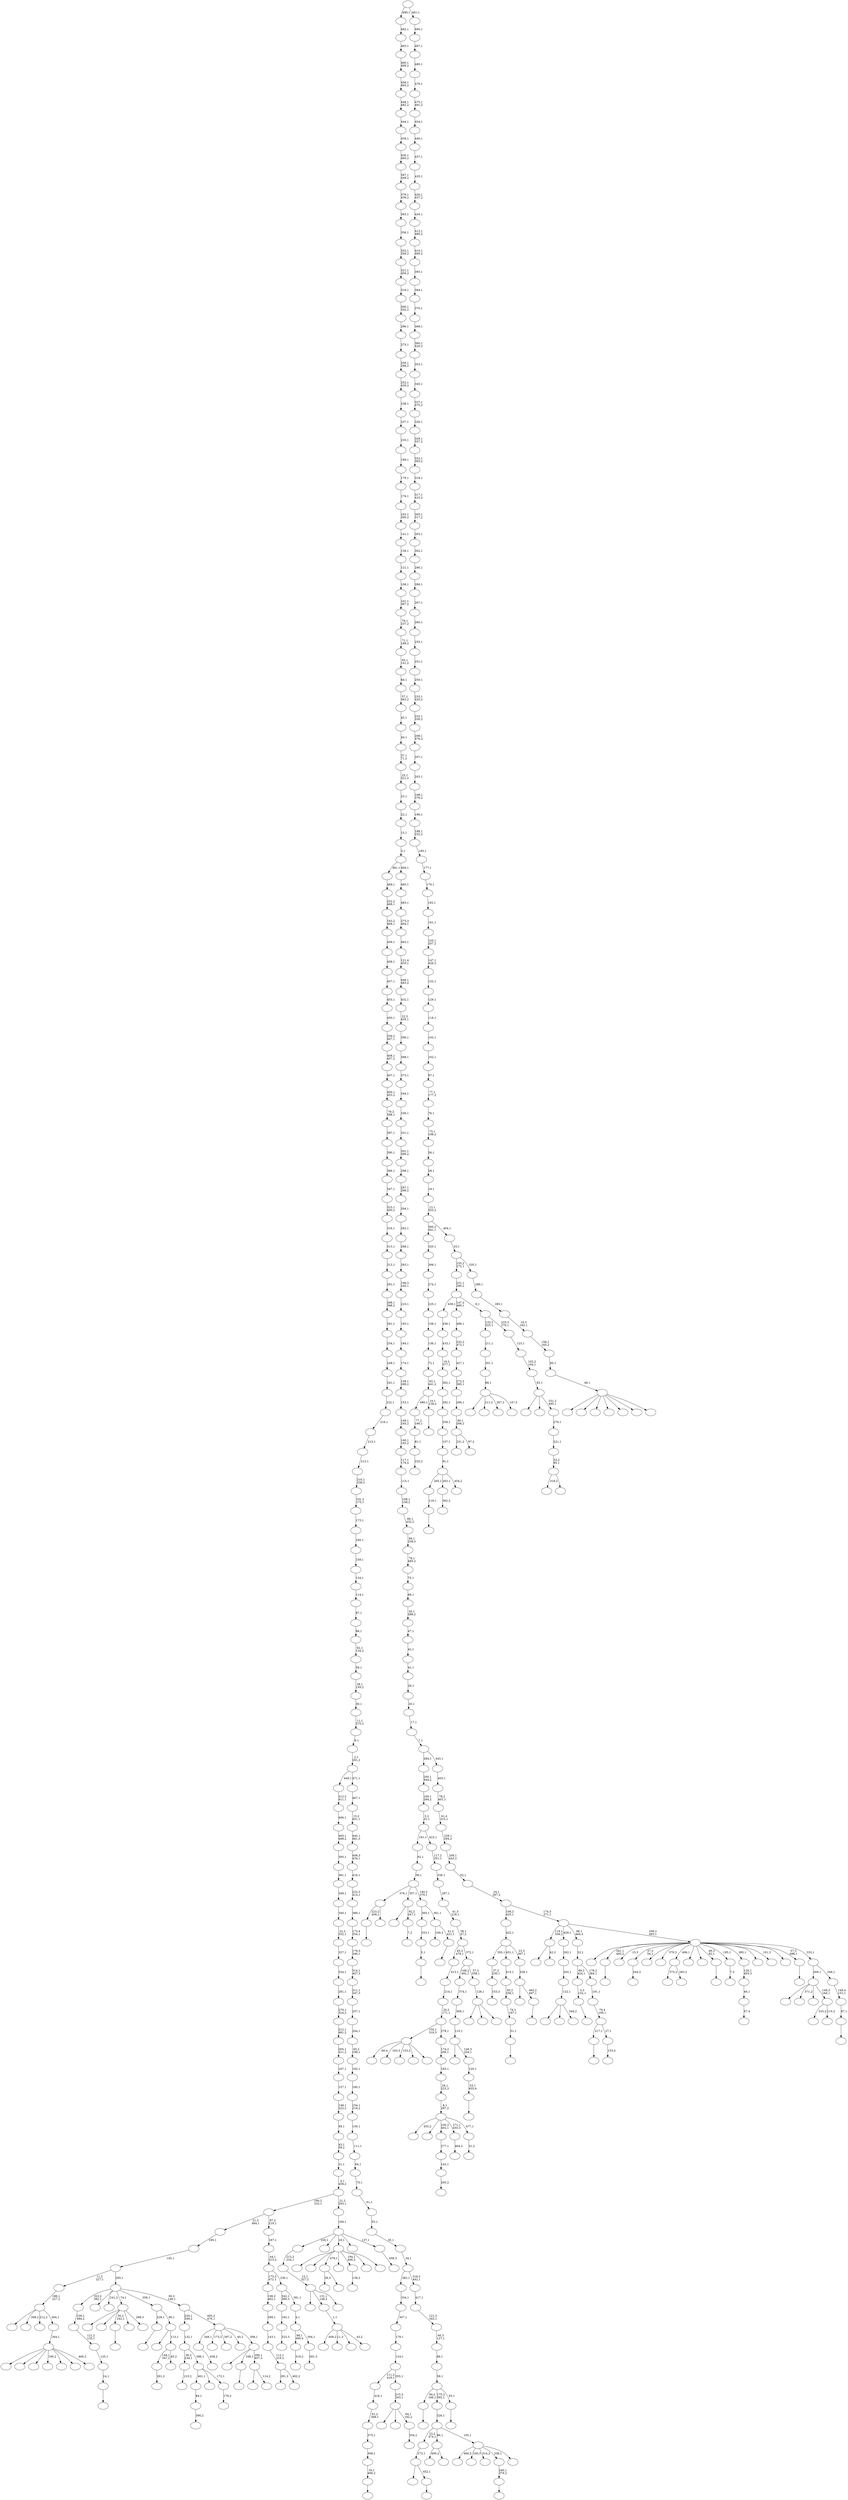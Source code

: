 digraph T {
	650 [label=""]
	649 [label=""]
	648 [label=""]
	647 [label=""]
	646 [label=""]
	645 [label=""]
	644 [label=""]
	643 [label=""]
	642 [label=""]
	641 [label=""]
	640 [label=""]
	639 [label=""]
	638 [label=""]
	637 [label=""]
	636 [label=""]
	635 [label=""]
	634 [label=""]
	633 [label=""]
	632 [label=""]
	631 [label=""]
	630 [label=""]
	629 [label=""]
	628 [label=""]
	627 [label=""]
	626 [label=""]
	625 [label=""]
	624 [label=""]
	623 [label=""]
	622 [label=""]
	621 [label=""]
	620 [label=""]
	619 [label=""]
	618 [label=""]
	617 [label=""]
	616 [label=""]
	615 [label=""]
	614 [label=""]
	613 [label=""]
	612 [label=""]
	611 [label=""]
	610 [label=""]
	609 [label=""]
	608 [label=""]
	607 [label=""]
	606 [label=""]
	605 [label=""]
	604 [label=""]
	603 [label=""]
	602 [label=""]
	601 [label=""]
	600 [label=""]
	599 [label=""]
	598 [label=""]
	597 [label=""]
	596 [label=""]
	595 [label=""]
	594 [label=""]
	593 [label=""]
	592 [label=""]
	591 [label=""]
	590 [label=""]
	589 [label=""]
	588 [label=""]
	587 [label=""]
	586 [label=""]
	585 [label=""]
	584 [label=""]
	583 [label=""]
	582 [label=""]
	581 [label=""]
	580 [label=""]
	579 [label=""]
	578 [label=""]
	577 [label=""]
	576 [label=""]
	575 [label=""]
	574 [label=""]
	573 [label=""]
	572 [label=""]
	571 [label=""]
	570 [label=""]
	569 [label=""]
	568 [label=""]
	567 [label=""]
	566 [label=""]
	565 [label=""]
	564 [label=""]
	563 [label=""]
	562 [label=""]
	561 [label=""]
	560 [label=""]
	559 [label=""]
	558 [label=""]
	557 [label=""]
	556 [label=""]
	555 [label=""]
	554 [label=""]
	553 [label=""]
	552 [label=""]
	551 [label=""]
	550 [label=""]
	549 [label=""]
	548 [label=""]
	547 [label=""]
	546 [label=""]
	545 [label=""]
	544 [label=""]
	543 [label=""]
	542 [label=""]
	541 [label=""]
	540 [label=""]
	539 [label=""]
	538 [label=""]
	537 [label=""]
	536 [label=""]
	535 [label=""]
	534 [label=""]
	533 [label=""]
	532 [label=""]
	531 [label=""]
	530 [label=""]
	529 [label=""]
	528 [label=""]
	527 [label=""]
	526 [label=""]
	525 [label=""]
	524 [label=""]
	523 [label=""]
	522 [label=""]
	521 [label=""]
	520 [label=""]
	519 [label=""]
	518 [label=""]
	517 [label=""]
	516 [label=""]
	515 [label=""]
	514 [label=""]
	513 [label=""]
	512 [label=""]
	511 [label=""]
	510 [label=""]
	509 [label=""]
	508 [label=""]
	507 [label=""]
	506 [label=""]
	505 [label=""]
	504 [label=""]
	503 [label=""]
	502 [label=""]
	501 [label=""]
	500 [label=""]
	499 [label=""]
	498 [label=""]
	497 [label=""]
	496 [label=""]
	495 [label=""]
	494 [label=""]
	493 [label=""]
	492 [label=""]
	491 [label=""]
	490 [label=""]
	489 [label=""]
	488 [label=""]
	487 [label=""]
	486 [label=""]
	485 [label=""]
	484 [label=""]
	483 [label=""]
	482 [label=""]
	481 [label=""]
	480 [label=""]
	479 [label=""]
	478 [label=""]
	477 [label=""]
	476 [label=""]
	475 [label=""]
	474 [label=""]
	473 [label=""]
	472 [label=""]
	471 [label=""]
	470 [label=""]
	469 [label=""]
	468 [label=""]
	467 [label=""]
	466 [label=""]
	465 [label=""]
	464 [label=""]
	463 [label=""]
	462 [label=""]
	461 [label=""]
	460 [label=""]
	459 [label=""]
	458 [label=""]
	457 [label=""]
	456 [label=""]
	455 [label=""]
	454 [label=""]
	453 [label=""]
	452 [label=""]
	451 [label=""]
	450 [label=""]
	449 [label=""]
	448 [label=""]
	447 [label=""]
	446 [label=""]
	445 [label=""]
	444 [label=""]
	443 [label=""]
	442 [label=""]
	441 [label=""]
	440 [label=""]
	439 [label=""]
	438 [label=""]
	437 [label=""]
	436 [label=""]
	435 [label=""]
	434 [label=""]
	433 [label=""]
	432 [label=""]
	431 [label=""]
	430 [label=""]
	429 [label=""]
	428 [label=""]
	427 [label=""]
	426 [label=""]
	425 [label=""]
	424 [label=""]
	423 [label=""]
	422 [label=""]
	421 [label=""]
	420 [label=""]
	419 [label=""]
	418 [label=""]
	417 [label=""]
	416 [label=""]
	415 [label=""]
	414 [label=""]
	413 [label=""]
	412 [label=""]
	411 [label=""]
	410 [label=""]
	409 [label=""]
	408 [label=""]
	407 [label=""]
	406 [label=""]
	405 [label=""]
	404 [label=""]
	403 [label=""]
	402 [label=""]
	401 [label=""]
	400 [label=""]
	399 [label=""]
	398 [label=""]
	397 [label=""]
	396 [label=""]
	395 [label=""]
	394 [label=""]
	393 [label=""]
	392 [label=""]
	391 [label=""]
	390 [label=""]
	389 [label=""]
	388 [label=""]
	387 [label=""]
	386 [label=""]
	385 [label=""]
	384 [label=""]
	383 [label=""]
	382 [label=""]
	381 [label=""]
	380 [label=""]
	379 [label=""]
	378 [label=""]
	377 [label=""]
	376 [label=""]
	375 [label=""]
	374 [label=""]
	373 [label=""]
	372 [label=""]
	371 [label=""]
	370 [label=""]
	369 [label=""]
	368 [label=""]
	367 [label=""]
	366 [label=""]
	365 [label=""]
	364 [label=""]
	363 [label=""]
	362 [label=""]
	361 [label=""]
	360 [label=""]
	359 [label=""]
	358 [label=""]
	357 [label=""]
	356 [label=""]
	355 [label=""]
	354 [label=""]
	353 [label=""]
	352 [label=""]
	351 [label=""]
	350 [label=""]
	349 [label=""]
	348 [label=""]
	347 [label=""]
	346 [label=""]
	345 [label=""]
	344 [label=""]
	343 [label=""]
	342 [label=""]
	341 [label=""]
	340 [label=""]
	339 [label=""]
	338 [label=""]
	337 [label=""]
	336 [label=""]
	335 [label=""]
	334 [label=""]
	333 [label=""]
	332 [label=""]
	331 [label=""]
	330 [label=""]
	329 [label=""]
	328 [label=""]
	327 [label=""]
	326 [label=""]
	325 [label=""]
	324 [label=""]
	323 [label=""]
	322 [label=""]
	321 [label=""]
	320 [label=""]
	319 [label=""]
	318 [label=""]
	317 [label=""]
	316 [label=""]
	315 [label=""]
	314 [label=""]
	313 [label=""]
	312 [label=""]
	311 [label=""]
	310 [label=""]
	309 [label=""]
	308 [label=""]
	307 [label=""]
	306 [label=""]
	305 [label=""]
	304 [label=""]
	303 [label=""]
	302 [label=""]
	301 [label=""]
	300 [label=""]
	299 [label=""]
	298 [label=""]
	297 [label=""]
	296 [label=""]
	295 [label=""]
	294 [label=""]
	293 [label=""]
	292 [label=""]
	291 [label=""]
	290 [label=""]
	289 [label=""]
	288 [label=""]
	287 [label=""]
	286 [label=""]
	285 [label=""]
	284 [label=""]
	283 [label=""]
	282 [label=""]
	281 [label=""]
	280 [label=""]
	279 [label=""]
	278 [label=""]
	277 [label=""]
	276 [label=""]
	275 [label=""]
	274 [label=""]
	273 [label=""]
	272 [label=""]
	271 [label=""]
	270 [label=""]
	269 [label=""]
	268 [label=""]
	267 [label=""]
	266 [label=""]
	265 [label=""]
	264 [label=""]
	263 [label=""]
	262 [label=""]
	261 [label=""]
	260 [label=""]
	259 [label=""]
	258 [label=""]
	257 [label=""]
	256 [label=""]
	255 [label=""]
	254 [label=""]
	253 [label=""]
	252 [label=""]
	251 [label=""]
	250 [label=""]
	249 [label=""]
	248 [label=""]
	247 [label=""]
	246 [label=""]
	245 [label=""]
	244 [label=""]
	243 [label=""]
	242 [label=""]
	241 [label=""]
	240 [label=""]
	239 [label=""]
	238 [label=""]
	237 [label=""]
	236 [label=""]
	235 [label=""]
	234 [label=""]
	233 [label=""]
	232 [label=""]
	231 [label=""]
	230 [label=""]
	229 [label=""]
	228 [label=""]
	227 [label=""]
	226 [label=""]
	225 [label=""]
	224 [label=""]
	223 [label=""]
	222 [label=""]
	221 [label=""]
	220 [label=""]
	219 [label=""]
	218 [label=""]
	217 [label=""]
	216 [label=""]
	215 [label=""]
	214 [label=""]
	213 [label=""]
	212 [label=""]
	211 [label=""]
	210 [label=""]
	209 [label=""]
	208 [label=""]
	207 [label=""]
	206 [label=""]
	205 [label=""]
	204 [label=""]
	203 [label=""]
	202 [label=""]
	201 [label=""]
	200 [label=""]
	199 [label=""]
	198 [label=""]
	197 [label=""]
	196 [label=""]
	195 [label=""]
	194 [label=""]
	193 [label=""]
	192 [label=""]
	191 [label=""]
	190 [label=""]
	189 [label=""]
	188 [label=""]
	187 [label=""]
	186 [label=""]
	185 [label=""]
	184 [label=""]
	183 [label=""]
	182 [label=""]
	181 [label=""]
	180 [label=""]
	179 [label=""]
	178 [label=""]
	177 [label=""]
	176 [label=""]
	175 [label=""]
	174 [label=""]
	173 [label=""]
	172 [label=""]
	171 [label=""]
	170 [label=""]
	169 [label=""]
	168 [label=""]
	167 [label=""]
	166 [label=""]
	165 [label=""]
	164 [label=""]
	163 [label=""]
	162 [label=""]
	161 [label=""]
	160 [label=""]
	159 [label=""]
	158 [label=""]
	157 [label=""]
	156 [label=""]
	155 [label=""]
	154 [label=""]
	153 [label=""]
	152 [label=""]
	151 [label=""]
	150 [label=""]
	149 [label=""]
	148 [label=""]
	147 [label=""]
	146 [label=""]
	145 [label=""]
	144 [label=""]
	143 [label=""]
	142 [label=""]
	141 [label=""]
	140 [label=""]
	139 [label=""]
	138 [label=""]
	137 [label=""]
	136 [label=""]
	135 [label=""]
	134 [label=""]
	133 [label=""]
	132 [label=""]
	131 [label=""]
	130 [label=""]
	129 [label=""]
	128 [label=""]
	127 [label=""]
	126 [label=""]
	125 [label=""]
	124 [label=""]
	123 [label=""]
	122 [label=""]
	121 [label=""]
	120 [label=""]
	119 [label=""]
	118 [label=""]
	117 [label=""]
	116 [label=""]
	115 [label=""]
	114 [label=""]
	113 [label=""]
	112 [label=""]
	111 [label=""]
	110 [label=""]
	109 [label=""]
	108 [label=""]
	107 [label=""]
	106 [label=""]
	105 [label=""]
	104 [label=""]
	103 [label=""]
	102 [label=""]
	101 [label=""]
	100 [label=""]
	99 [label=""]
	98 [label=""]
	97 [label=""]
	96 [label=""]
	95 [label=""]
	94 [label=""]
	93 [label=""]
	92 [label=""]
	91 [label=""]
	90 [label=""]
	89 [label=""]
	88 [label=""]
	87 [label=""]
	86 [label=""]
	85 [label=""]
	84 [label=""]
	83 [label=""]
	82 [label=""]
	81 [label=""]
	80 [label=""]
	79 [label=""]
	78 [label=""]
	77 [label=""]
	76 [label=""]
	75 [label=""]
	74 [label=""]
	73 [label=""]
	72 [label=""]
	71 [label=""]
	70 [label=""]
	69 [label=""]
	68 [label=""]
	67 [label=""]
	66 [label=""]
	65 [label=""]
	64 [label=""]
	63 [label=""]
	62 [label=""]
	61 [label=""]
	60 [label=""]
	59 [label=""]
	58 [label=""]
	57 [label=""]
	56 [label=""]
	55 [label=""]
	54 [label=""]
	53 [label=""]
	52 [label=""]
	51 [label=""]
	50 [label=""]
	49 [label=""]
	48 [label=""]
	47 [label=""]
	46 [label=""]
	45 [label=""]
	44 [label=""]
	43 [label=""]
	42 [label=""]
	41 [label=""]
	40 [label=""]
	39 [label=""]
	38 [label=""]
	37 [label=""]
	36 [label=""]
	35 [label=""]
	34 [label=""]
	33 [label=""]
	32 [label=""]
	31 [label=""]
	30 [label=""]
	29 [label=""]
	28 [label=""]
	27 [label=""]
	26 [label=""]
	25 [label=""]
	24 [label=""]
	23 [label=""]
	22 [label=""]
	21 [label=""]
	20 [label=""]
	19 [label=""]
	18 [label=""]
	17 [label=""]
	16 [label=""]
	15 [label=""]
	14 [label=""]
	13 [label=""]
	12 [label=""]
	11 [label=""]
	10 [label=""]
	9 [label=""]
	8 [label=""]
	7 [label=""]
	6 [label=""]
	5 [label=""]
	4 [label=""]
	3 [label=""]
	2 [label=""]
	1 [label=""]
	0 [label=""]
	648 -> 649 [label=""]
	645 -> 646 [label=""]
	638 -> 639 [label="344,3"]
	633 -> 634 [label=""]
	632 -> 633 [label="116,1"]
	621 -> 622 [label="390,2"]
	620 -> 621 [label="84,1"]
	618 -> 619 [label=""]
	617 -> 618 [label="14,1"]
	616 -> 617 [label="125,1"]
	615 -> 616 [label="121,2\n135,1"]
	614 -> 615 [label="239,1\n484,2"]
	612 -> 613 [label=""]
	606 -> 607 [label=""]
	605 -> 606 [label="5,1"]
	604 -> 605 [label="253,1"]
	600 -> 645 [label="223,2\n409,1"]
	600 -> 601 [label=""]
	598 -> 631 [label="373,2"]
	598 -> 599 [label="283,2"]
	593 -> 594 [label="458,2"]
	580 -> 581 [label=""]
	577 -> 578 [label="200,2"]
	576 -> 577 [label="142,1"]
	575 -> 576 [label="277,1"]
	571 -> 572 [label=""]
	570 -> 571 [label="16,1\n466,2"]
	569 -> 570 [label="309,1"]
	568 -> 569 [label="375,1"]
	567 -> 568 [label="61,2\n399,1"]
	566 -> 567 [label="418,1"]
	560 -> 602 [label="408,2"]
	560 -> 596 [label="11,3"]
	560 -> 574 [label=""]
	560 -> 561 [label="43,2"]
	559 -> 560 [label="1,1"]
	556 -> 557 [label=""]
	555 -> 556 [label="3,3\n152,1"]
	553 -> 610 [label=""]
	553 -> 554 [label="42,2"]
	549 -> 550 [label="362,2"]
	545 -> 546 [label="153,3"]
	544 -> 545 [label="37,2\n230,1"]
	542 -> 543 [label=""]
	541 -> 542 [label="51,1"]
	540 -> 541 [label="79,3\n197,1"]
	539 -> 540 [label="50,2\n256,1"]
	538 -> 539 [label="415,1"]
	536 -> 537 [label=""]
	535 -> 597 [label=""]
	535 -> 536 [label="452,1"]
	534 -> 535 [label="273,1"]
	531 -> 532 [label="225,2"]
	530 -> 531 [label="81,1"]
	529 -> 530 [label="77,2\n166,1"]
	527 -> 528 [label="316,2"]
	524 -> 525 [label=""]
	519 -> 632 [label="265,1"]
	519 -> 549 [label="263,1"]
	519 -> 520 [label="454,2"]
	518 -> 519 [label="91,1"]
	517 -> 518 [label="107,1"]
	516 -> 517 [label="258,1"]
	515 -> 516 [label="282,1"]
	514 -> 515 [label="362,1"]
	513 -> 514 [label="19,2\n377,1"]
	512 -> 513 [label="433,1"]
	511 -> 512 [label="436,1"]
	508 -> 644 [label="39,3"]
	508 -> 509 [label=""]
	506 -> 590 [label="231,2"]
	506 -> 507 [label="97,2"]
	505 -> 506 [label="80,1\n266,2"]
	504 -> 505 [label="266,1"]
	503 -> 504 [label="272,2\n380,1"]
	502 -> 503 [label="427,1"]
	501 -> 502 [label="233,2\n473,1"]
	500 -> 501 [label="488,1"]
	495 -> 496 [label=""]
	494 -> 548 [label=""]
	494 -> 495 [label="463,2\n497,1"]
	493 -> 494 [label="328,1"]
	492 -> 544 [label="350,1"]
	492 -> 538 [label="431,1"]
	492 -> 493 [label="23,3\n367,1"]
	491 -> 492 [label="422,1"]
	489 -> 490 [label=""]
	487 -> 637 [label=""]
	487 -> 559 [label="131,1\n148,2"]
	487 -> 488 [label=""]
	486 -> 487 [label="12,1\n327,2"]
	485 -> 486 [label="213,2\n224,1"]
	482 -> 483 [label="7,2"]
	481 -> 521 [label=""]
	481 -> 482 [label="92,2\n247,1"]
	478 -> 479 [label="210,2"]
	475 -> 476 [label=""]
	472 -> 473 [label="323,3"]
	471 -> 472 [label="182,1"]
	469 -> 636 [label=""]
	469 -> 523 [label="211,2"]
	469 -> 474 [label="267,2"]
	469 -> 470 [label="147,3"]
	468 -> 469 [label="88,1"]
	467 -> 468 [label="201,1"]
	466 -> 467 [label="211,1"]
	463 -> 464 [label="139,2"]
	461 -> 462 [label="7,3"]
	459 -> 460 [label="57,4"]
	458 -> 459 [label="46,1"]
	457 -> 458 [label="126,1\n493,3"]
	454 -> 522 [label="318,2"]
	454 -> 455 [label=""]
	453 -> 454 [label="33,2\n95,1"]
	452 -> 453 [label="221,1"]
	451 -> 452 [label="276,1"]
	450 -> 588 [label=""]
	450 -> 552 [label=""]
	450 -> 451 [label="251,2\n495,1"]
	449 -> 450 [label="83,1"]
	448 -> 449 [label="102,2\n104,1"]
	447 -> 448 [label="123,1"]
	446 -> 466 [label="133,2\n325,1"]
	446 -> 447 [label="233,3\n270,1"]
	445 -> 511 [label="438,1"]
	445 -> 500 [label="147,2\n489,1"]
	445 -> 446 [label="6,1"]
	444 -> 445 [label="231,1\n290,2"]
	442 -> 443 [label=""]
	440 -> 441 [label="354,2"]
	439 -> 609 [label=""]
	439 -> 583 [label=""]
	439 -> 440 [label="64,1\n192,2"]
	438 -> 439 [label="215,3\n243,1"]
	437 -> 566 [label="111,2\n419,1"]
	437 -> 438 [label="355,1"]
	436 -> 437 [label="124,1"]
	435 -> 436 [label="178,1"]
	434 -> 435 [label="307,1"]
	433 -> 434 [label="334,1"]
	429 -> 629 [label=""]
	429 -> 499 [label=""]
	429 -> 430 [label="344,2"]
	428 -> 429 [label="122,1"]
	427 -> 428 [label="202,1"]
	426 -> 427 [label="262,1"]
	424 -> 425 [label="464,2"]
	421 -> 584 [label="400,2"]
	421 -> 422 [label=""]
	418 -> 547 [label="281,2"]
	418 -> 419 [label="462,2"]
	417 -> 418 [label="112,1\n319,2"]
	416 -> 417 [label="143,1"]
	415 -> 416 [label="299,1"]
	414 -> 415 [label="106,2\n462,1"]
	412 -> 413 [label="153,4"]
	411 -> 612 [label="217,1"]
	411 -> 412 [label="27,1"]
	410 -> 411 [label="79,4\n109,1"]
	409 -> 410 [label="191,1"]
	408 -> 555 [label="69,2\n424,1"]
	408 -> 409 [label="176,2\n364,1"]
	407 -> 408 [label="32,1"]
	405 -> 406 [label=""]
	404 -> 405 [label="240,1\n379,2"]
	399 -> 400 [label=""]
	398 -> 628 [label="100,2"]
	398 -> 399 [label="41,2\n421,1"]
	397 -> 604 [label="365,1"]
	397 -> 398 [label="361,1"]
	396 -> 600 [label="378,1"]
	396 -> 481 [label="357,1"]
	396 -> 397 [label="140,2\n370,1"]
	395 -> 396 [label="36,1"]
	394 -> 395 [label="92,1"]
	386 -> 387 [label="179,2"]
	385 -> 620 [label="461,1"]
	385 -> 431 [label=""]
	385 -> 386 [label="172,1"]
	384 -> 478 [label="39,2\n234,1"]
	384 -> 385 [label="386,1"]
	383 -> 384 [label="132,1"]
	381 -> 647 [label="60,4"]
	381 -> 642 [label="163,3"]
	381 -> 551 [label="153,2"]
	381 -> 497 [label=""]
	381 -> 382 [label=""]
	378 -> 379 [label="261,2"]
	376 -> 377 [label=""]
	375 -> 376 [label="53,1\n455,4"]
	374 -> 375 [label="120,1"]
	373 -> 562 [label=""]
	373 -> 374 [label="140,3\n204,1"]
	372 -> 373 [label="110,1"]
	371 -> 372 [label="369,1"]
	370 -> 371 [label="374,1"]
	368 -> 626 [label=""]
	368 -> 624 [label=""]
	368 -> 563 [label=""]
	368 -> 558 [label="190,2"]
	368 -> 477 [label=""]
	368 -> 389 [label=""]
	368 -> 369 [label="469,2"]
	367 -> 368 [label="264,1"]
	366 -> 641 [label=""]
	366 -> 623 [label="268,2"]
	366 -> 432 [label="212,2"]
	366 -> 367 [label="304,1"]
	365 -> 366 [label="186,1\n227,2"]
	362 -> 363 [label=""]
	360 -> 627 [label=""]
	360 -> 582 [label=""]
	360 -> 580 [label="30,2\n242,1"]
	360 -> 465 [label=""]
	360 -> 361 [label="268,3"]
	358 -> 378 [label="144,1\n347,2"]
	358 -> 359 [label="45,2"]
	357 -> 573 [label=""]
	357 -> 358 [label="113,1"]
	356 -> 442 [label="228,1"]
	356 -> 357 [label="90,1"]
	354 -> 608 [label=""]
	354 -> 586 [label=""]
	354 -> 508 [label="478,1"]
	354 -> 484 [label=""]
	354 -> 463 [label="194,1\n406,2"]
	354 -> 391 [label=""]
	354 -> 355 [label=""]
	352 -> 353 [label="31,2"]
	351 -> 611 [label="455,2"]
	351 -> 595 [label=""]
	351 -> 575 [label="100,3\n402,1"]
	351 -> 424 [label="271,1\n455,3"]
	351 -> 352 [label="477,1"]
	350 -> 351 [label="8,1\n287,2"]
	349 -> 350 [label="29,1\n223,3"]
	348 -> 349 [label="183,1"]
	347 -> 348 [label="174,2\n206,1"]
	346 -> 381 [label="150,1\n319,3"]
	346 -> 347 [label="278,1"]
	345 -> 346 [label="20,2\n171,1"]
	344 -> 345 [label="214,1"]
	343 -> 344 [label="413,1"]
	341 -> 589 [label=""]
	341 -> 342 [label="114,2"]
	340 -> 533 [label=""]
	340 -> 524 [label="168,1"]
	340 -> 341 [label="280,1\n407,2"]
	339 -> 593 [label="348,1"]
	339 -> 591 [label="173,2"]
	339 -> 510 [label="397,2"]
	339 -> 401 [label="40,2"]
	339 -> 340 [label="308,1"]
	338 -> 383 [label="220,1\n349,2"]
	338 -> 339 [label="405,2\n470,1"]
	337 -> 614 [label="323,2\n382,1"]
	337 -> 564 [label=""]
	337 -> 498 [label="241,2"]
	337 -> 360 [label="74,1"]
	337 -> 356 [label="359,1"]
	337 -> 338 [label="60,2\n146,1"]
	336 -> 365 [label="11,2\n227,1"]
	336 -> 337 [label="295,1"]
	335 -> 336 [label="145,1"]
	334 -> 335 [label="190,1"]
	332 -> 585 [label=""]
	332 -> 390 [label=""]
	332 -> 333 [label=""]
	331 -> 332 [label="128,1"]
	330 -> 370 [label="149,2\n492,1"]
	330 -> 331 [label="57,2\n358,1"]
	329 -> 343 [label="45,3\n479,1"]
	329 -> 330 [label="372,1"]
	328 -> 329 [label="38,1\n47,2"]
	327 -> 328 [label="41,3\n218,1"]
	326 -> 327 [label="287,1"]
	325 -> 326 [label="336,1"]
	324 -> 325 [label="117,2\n351,1"]
	323 -> 394 [label="181,1"]
	323 -> 324 [label="423,1"]
	322 -> 323 [label="3,2\n31,1"]
	321 -> 322 [label="100,1\n284,2"]
	320 -> 321 [label="200,1\n444,2"]
	317 -> 640 [label="468,3"]
	317 -> 579 [label="160,3"]
	317 -> 420 [label="314,2"]
	317 -> 404 [label="338,1"]
	317 -> 318 [label=""]
	316 -> 534 [label="23,2\n474,1"]
	316 -> 421 [label="86,1"]
	316 -> 317 [label="105,1"]
	315 -> 316 [label="326,1"]
	313 -> 314 [label="281,3"]
	312 -> 527 [label="98,1\n390,4"]
	312 -> 313 [label="394,1"]
	311 -> 312 [label="4,1"]
	310 -> 471 [label="342,1\n390,3"]
	310 -> 311 [label="391,1"]
	309 -> 414 [label="173,3\n472,1"]
	309 -> 310 [label="236,1"]
	308 -> 309 [label="44,1\n215,2"]
	307 -> 308 [label="187,1"]
	306 -> 334 [label="21,3\n484,1"]
	306 -> 307 [label="87,2\n219,1"]
	304 -> 305 [label="458,3"]
	303 -> 485 [label="226,1"]
	303 -> 380 [label=""]
	303 -> 354 [label="18,1"]
	303 -> 319 [label=""]
	303 -> 304 [label="137,1"]
	302 -> 303 [label="169,1"]
	301 -> 306 [label="160,2\n310,1"]
	301 -> 302 [label="21,2\n293,1"]
	300 -> 301 [label="0,1\n459,2"]
	299 -> 300 [label="21,1"]
	298 -> 299 [label="43,1\n59,2"]
	297 -> 298 [label="49,1"]
	296 -> 297 [label="148,1\n222,2"]
	295 -> 296 [label="157,1"]
	294 -> 295 [label="167,1"]
	293 -> 294 [label="205,1\n411,2"]
	292 -> 293 [label="212,1\n481,2"]
	291 -> 292 [label="279,1\n324,2"]
	290 -> 291 [label="281,1"]
	289 -> 290 [label="324,1"]
	288 -> 289 [label="327,1"]
	287 -> 288 [label="22,2\n332,1"]
	286 -> 287 [label="340,1"]
	285 -> 286 [label="349,1"]
	284 -> 285 [label="381,1"]
	283 -> 284 [label="395,1"]
	282 -> 283 [label="405,1\n468,2"]
	281 -> 282 [label="406,1"]
	280 -> 281 [label="312,2\n411,1"]
	278 -> 279 [label=""]
	277 -> 489 [label="94,2\n246,1"]
	277 -> 315 [label="175,2\n392,1"]
	277 -> 278 [label="93,1"]
	276 -> 277 [label="58,1"]
	275 -> 276 [label="68,1"]
	274 -> 275 [label="60,3\n127,1"]
	273 -> 274 [label="121,3\n343,1"]
	272 -> 273 [label="417,1"]
	271 -> 433 [label="383,1"]
	271 -> 272 [label="316,3\n442,1"]
	270 -> 271 [label="34,1"]
	269 -> 270 [label="35,1"]
	268 -> 269 [label="55,1"]
	267 -> 268 [label="61,1"]
	266 -> 267 [label="70,1"]
	265 -> 266 [label="94,1"]
	264 -> 265 [label="111,1"]
	263 -> 264 [label="130,1"]
	262 -> 263 [label="154,1\n216,2"]
	261 -> 262 [label="180,1"]
	260 -> 261 [label="192,1"]
	259 -> 260 [label="65,2\n199,1"]
	258 -> 259 [label="244,1"]
	257 -> 258 [label="257,1"]
	256 -> 257 [label="311,1\n347,3"]
	255 -> 256 [label="314,1\n407,3"]
	254 -> 255 [label="179,3\n346,1"]
	253 -> 254 [label="173,4\n354,1"]
	252 -> 253 [label="389,1"]
	251 -> 252 [label="222,3\n414,1"]
	250 -> 251 [label="416,1"]
	249 -> 250 [label="408,3\n434,1"]
	248 -> 249 [label="445,1\n481,3"]
	247 -> 248 [label="15,2\n451,1"]
	246 -> 247 [label="467,1"]
	245 -> 280 [label="449,1"]
	245 -> 246 [label="471,1"]
	244 -> 245 [label="2,1\n291,2"]
	243 -> 244 [label="9,1"]
	242 -> 243 [label="11,1\n275,2"]
	241 -> 242 [label="30,1"]
	240 -> 241 [label="39,1\n159,2"]
	239 -> 240 [label="59,1"]
	238 -> 239 [label="62,1\n134,2"]
	237 -> 238 [label="66,1"]
	236 -> 237 [label="87,1"]
	235 -> 236 [label="114,1"]
	234 -> 235 [label="134,1"]
	233 -> 234 [label="159,1"]
	232 -> 233 [label="160,1"]
	231 -> 232 [label="173,1"]
	230 -> 231 [label="101,2\n175,1"]
	229 -> 230 [label="210,1\n238,2"]
	228 -> 229 [label="213,1"]
	227 -> 228 [label="215,1"]
	226 -> 227 [label="216,1"]
	225 -> 226 [label="222,1"]
	224 -> 225 [label="241,1"]
	223 -> 224 [label="248,1"]
	222 -> 223 [label="254,1"]
	221 -> 222 [label="261,1"]
	220 -> 221 [label="268,1\n398,2"]
	219 -> 220 [label="291,1"]
	218 -> 219 [label="312,1"]
	217 -> 218 [label="313,1"]
	216 -> 217 [label="316,1"]
	215 -> 216 [label="323,1\n450,2"]
	214 -> 215 [label="347,1"]
	213 -> 214 [label="366,1"]
	212 -> 213 [label="390,1"]
	211 -> 212 [label="397,1"]
	210 -> 211 [label="79,2\n398,1"]
	209 -> 210 [label="400,1\n453,2"]
	208 -> 209 [label="407,1"]
	207 -> 208 [label="408,1\n457,2"]
	206 -> 207 [label="259,2\n447,1"]
	205 -> 206 [label="450,1"]
	204 -> 205 [label="453,1"]
	203 -> 204 [label="457,1"]
	202 -> 203 [label="458,1"]
	201 -> 202 [label="459,1"]
	200 -> 201 [label="163,2\n466,1"]
	199 -> 200 [label="252,2\n468,1"]
	198 -> 199 [label="469,1"]
	196 -> 630 [label="333,2"]
	196 -> 197 [label="115,2"]
	195 -> 526 [label=""]
	195 -> 403 [label="371,2"]
	195 -> 364 [label=""]
	195 -> 196 [label="149,3\n164,1"]
	193 -> 194 [label=""]
	192 -> 529 [label="486,1"]
	192 -> 193 [label="10,1\n138,2"]
	191 -> 192 [label="63,1\n441,2"]
	190 -> 191 [label="72,1"]
	189 -> 190 [label="136,1"]
	188 -> 189 [label="138,1"]
	187 -> 188 [label="225,1"]
	186 -> 187 [label="274,1"]
	185 -> 186 [label="306,1"]
	184 -> 185 [label="320,1"]
	182 -> 183 [label=""]
	181 -> 182 [label="67,1"]
	180 -> 181 [label="149,4\n151,1"]
	179 -> 195 [label="269,1"]
	179 -> 180 [label="249,1"]
	178 -> 650 [label=""]
	178 -> 648 [label="341,1\n493,2"]
	178 -> 643 [label="15,3"]
	178 -> 638 [label="37,3\n54,1"]
	178 -> 625 [label=""]
	178 -> 603 [label="379,3"]
	178 -> 598 [label="496,1"]
	178 -> 587 [label=""]
	178 -> 565 [label=""]
	178 -> 475 [label="69,3\n82,1"]
	178 -> 461 [label="195,1"]
	178 -> 457 [label="385,1"]
	178 -> 423 [label=""]
	178 -> 393 [label="101,3"]
	178 -> 392 [label=""]
	178 -> 362 [label="57,3\n498,1"]
	178 -> 179 [label="333,1"]
	177 -> 553 [label="119,1\n339,2"]
	177 -> 426 [label="428,1"]
	177 -> 407 [label="96,1\n464,3"]
	177 -> 178 [label="209,2\n493,1"]
	176 -> 491 [label="108,2\n425,1"]
	176 -> 177 [label="174,3\n371,1"]
	175 -> 176 [label="24,1\n297,2"]
	174 -> 175 [label="52,1"]
	173 -> 174 [label="209,1\n443,2"]
	172 -> 173 [label="229,1\n294,2"]
	171 -> 172 [label="41,4\n315,1"]
	170 -> 171 [label="78,2\n401,1"]
	169 -> 170 [label="403,1"]
	168 -> 320 [label="284,1"]
	168 -> 169 [label="443,1"]
	167 -> 168 [label="7,1"]
	166 -> 167 [label="17,1"]
	165 -> 166 [label="20,1"]
	164 -> 165 [label="26,1"]
	163 -> 164 [label="41,1"]
	162 -> 163 [label="42,1"]
	161 -> 162 [label="47,1"]
	160 -> 161 [label="50,1\n388,2"]
	159 -> 160 [label="69,1"]
	158 -> 159 [label="75,1"]
	157 -> 158 [label="78,1\n485,2"]
	156 -> 157 [label="89,1\n238,3"]
	155 -> 156 [label="99,1\n432,2"]
	154 -> 155 [label="108,1\n158,2"]
	153 -> 154 [label="115,1"]
	152 -> 153 [label="117,1\n179,4"]
	151 -> 152 [label="140,1\n193,2"]
	150 -> 151 [label="149,1\n245,2"]
	149 -> 150 [label="153,1"]
	148 -> 149 [label="158,1\n288,2"]
	147 -> 148 [label="174,1"]
	146 -> 147 [label="184,1"]
	145 -> 146 [label="193,1"]
	144 -> 145 [label="223,1"]
	143 -> 144 [label="106,3\n245,1"]
	142 -> 143 [label="283,1"]
	141 -> 142 [label="288,1"]
	140 -> 141 [label="292,1"]
	139 -> 140 [label="294,1"]
	138 -> 139 [label="297,1\n298,2"]
	137 -> 138 [label="298,1"]
	136 -> 137 [label="301,1\n396,2"]
	135 -> 136 [label="331,1"]
	134 -> 135 [label="339,1"]
	133 -> 134 [label="344,1"]
	132 -> 133 [label="373,1"]
	131 -> 132 [label="388,1"]
	130 -> 131 [label="396,1"]
	129 -> 130 [label="22,3\n429,1"]
	128 -> 129 [label="432,1"]
	127 -> 128 [label="446,1\n483,2"]
	126 -> 127 [label="121,4\n455,1"]
	125 -> 126 [label="463,1"]
	124 -> 125 [label="275,3\n464,1"]
	123 -> 124 [label="483,1"]
	122 -> 123 [label="485,1"]
	121 -> 198 [label="481,1"]
	121 -> 122 [label="494,1"]
	120 -> 121 [label="3,1"]
	119 -> 120 [label="15,1"]
	118 -> 119 [label="22,1"]
	117 -> 118 [label="23,1"]
	116 -> 117 [label="25,1\n321,2"]
	115 -> 116 [label="37,1\n71,2"]
	114 -> 115 [label="40,1"]
	113 -> 114 [label="45,1"]
	112 -> 113 [label="57,1\n363,2"]
	111 -> 112 [label="60,1"]
	110 -> 111 [label="65,1\n141,2"]
	109 -> 110 [label="71,1\n189,2"]
	108 -> 109 [label="79,1\n237,2"]
	107 -> 108 [label="101,1\n387,2"]
	106 -> 107 [label="106,1"]
	105 -> 106 [label="121,1"]
	104 -> 105 [label="139,1"]
	103 -> 104 [label="141,1"]
	102 -> 103 [label="163,1\n300,2"]
	101 -> 102 [label="176,1"]
	100 -> 101 [label="179,1"]
	99 -> 100 [label="189,1"]
	98 -> 99 [label="235,1"]
	97 -> 98 [label="237,1"]
	96 -> 97 [label="238,1"]
	95 -> 96 [label="252,1\n430,2"]
	94 -> 95 [label="259,1\n296,2"]
	93 -> 94 [label="275,1"]
	92 -> 93 [label="296,1"]
	91 -> 92 [label="300,1\n352,2"]
	90 -> 91 [label="319,1"]
	89 -> 90 [label="321,1\n456,2"]
	88 -> 89 [label="352,1\n356,2"]
	87 -> 88 [label="356,1"]
	86 -> 87 [label="363,1"]
	85 -> 86 [label="379,1\n439,2"]
	84 -> 85 [label="387,1\n448,2"]
	83 -> 84 [label="430,1\n460,2"]
	82 -> 83 [label="439,1"]
	81 -> 82 [label="444,1"]
	80 -> 81 [label="448,1\n482,2"]
	79 -> 80 [label="456,1\n465,2"]
	78 -> 79 [label="460,1\n499,2"]
	77 -> 78 [label="465,1"]
	76 -> 77 [label="482,1"]
	74 -> 635 [label=""]
	74 -> 592 [label=""]
	74 -> 480 [label=""]
	74 -> 456 [label=""]
	74 -> 402 [label=""]
	74 -> 388 [label=""]
	74 -> 75 [label=""]
	73 -> 74 [label="48,1"]
	72 -> 73 [label="85,1"]
	71 -> 72 [label="156,1\n165,2"]
	70 -> 71 [label="19,3\n162,1"]
	69 -> 70 [label="285,1"]
	68 -> 69 [label="289,1"]
	67 -> 444 [label="155,2\n272,1"]
	67 -> 68 [label="335,1"]
	66 -> 67 [label="33,1"]
	65 -> 184 [label="360,2\n441,1"]
	65 -> 66 [label="404,1"]
	64 -> 65 [label="13,1\n353,2"]
	63 -> 64 [label="19,1"]
	62 -> 63 [label="28,1"]
	61 -> 62 [label="56,1"]
	60 -> 61 [label="73,1\n198,2"]
	59 -> 60 [label="76,1"]
	58 -> 59 [label="77,1\n177,2"]
	57 -> 58 [label="97,1"]
	56 -> 57 [label="102,1"]
	55 -> 56 [label="103,1"]
	54 -> 55 [label="118,1"]
	53 -> 54 [label="129,1"]
	52 -> 53 [label="133,1"]
	51 -> 52 [label="147,1\n426,2"]
	50 -> 51 [label="155,1\n207,2"]
	49 -> 50 [label="161,1"]
	48 -> 49 [label="165,1"]
	47 -> 48 [label="170,1"]
	46 -> 47 [label="177,1"]
	45 -> 46 [label="185,1"]
	44 -> 45 [label="188,1\n232,2"]
	43 -> 44 [label="196,1"]
	42 -> 43 [label="198,1\n376,2"]
	41 -> 42 [label="203,1"]
	40 -> 41 [label="207,1"]
	39 -> 40 [label="208,1\n476,2"]
	38 -> 39 [label="232,1\n330,2"]
	37 -> 38 [label="233,1\n435,2"]
	36 -> 37 [label="250,1"]
	35 -> 36 [label="251,1"]
	34 -> 35 [label="255,1"]
	33 -> 34 [label="260,1"]
	32 -> 33 [label="267,1"]
	31 -> 32 [label="286,1"]
	30 -> 31 [label="290,1"]
	29 -> 30 [label="302,1"]
	28 -> 29 [label="303,1"]
	27 -> 28 [label="305,1\n317,2"]
	26 -> 27 [label="317,1\n410,2"]
	25 -> 26 [label="318,1"]
	24 -> 25 [label="322,1\n393,2"]
	23 -> 24 [label="329,1\n337,2"]
	22 -> 23 [label="330,1"]
	21 -> 22 [label="337,1\n475,2"]
	20 -> 21 [label="345,1"]
	19 -> 20 [label="353,1"]
	18 -> 19 [label="360,1\n420,2"]
	17 -> 18 [label="368,1"]
	16 -> 17 [label="376,1"]
	15 -> 16 [label="384,1"]
	14 -> 15 [label="393,1"]
	13 -> 14 [label="410,1\n490,2"]
	12 -> 13 [label="412,1\n480,2"]
	11 -> 12 [label="420,1"]
	10 -> 11 [label="426,1\n437,2"]
	9 -> 10 [label="435,1"]
	8 -> 9 [label="437,1"]
	7 -> 8 [label="440,1"]
	6 -> 7 [label="454,1"]
	5 -> 6 [label="475,1\n491,2"]
	4 -> 5 [label="476,1"]
	3 -> 4 [label="480,1"]
	2 -> 3 [label="487,1"]
	1 -> 2 [label="490,1"]
	0 -> 76 [label="499,1"]
	0 -> 1 [label="491,1"]
}
